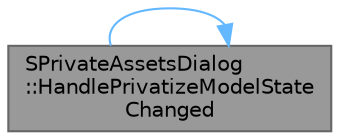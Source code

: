 digraph "SPrivateAssetsDialog::HandlePrivatizeModelStateChanged"
{
 // INTERACTIVE_SVG=YES
 // LATEX_PDF_SIZE
  bgcolor="transparent";
  edge [fontname=Helvetica,fontsize=10,labelfontname=Helvetica,labelfontsize=10];
  node [fontname=Helvetica,fontsize=10,shape=box,height=0.2,width=0.4];
  rankdir="LR";
  Node1 [id="Node000001",label="SPrivateAssetsDialog\l::HandlePrivatizeModelState\lChanged",height=0.2,width=0.4,color="gray40", fillcolor="grey60", style="filled", fontcolor="black",tooltip="Bound to the privatize model state change event."];
  Node1 -> Node1 [id="edge1_Node000001_Node000001",color="steelblue1",style="solid",tooltip=" "];
}
